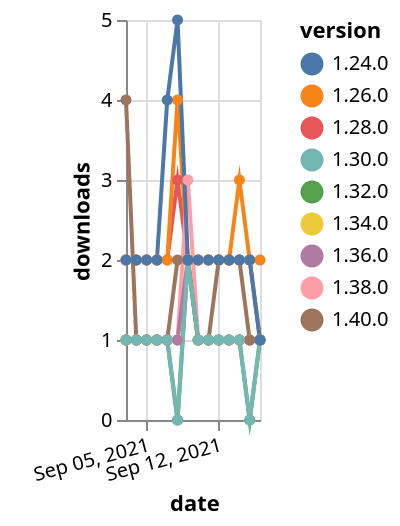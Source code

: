 {"$schema": "https://vega.github.io/schema/vega-lite/v5.json", "description": "A simple bar chart with embedded data.", "data": {"values": [{"date": "2021-09-03", "total": 168, "delta": 1, "version": "1.34.0"}, {"date": "2021-09-04", "total": 169, "delta": 1, "version": "1.34.0"}, {"date": "2021-09-05", "total": 170, "delta": 1, "version": "1.34.0"}, {"date": "2021-09-06", "total": 171, "delta": 1, "version": "1.34.0"}, {"date": "2021-09-07", "total": 172, "delta": 1, "version": "1.34.0"}, {"date": "2021-09-08", "total": 173, "delta": 1, "version": "1.34.0"}, {"date": "2021-09-09", "total": 175, "delta": 2, "version": "1.34.0"}, {"date": "2021-09-10", "total": 176, "delta": 1, "version": "1.34.0"}, {"date": "2021-09-11", "total": 177, "delta": 1, "version": "1.34.0"}, {"date": "2021-09-12", "total": 178, "delta": 1, "version": "1.34.0"}, {"date": "2021-09-13", "total": 179, "delta": 1, "version": "1.34.0"}, {"date": "2021-09-14", "total": 180, "delta": 1, "version": "1.34.0"}, {"date": "2021-09-15", "total": 181, "delta": 1, "version": "1.34.0"}, {"date": "2021-09-16", "total": 182, "delta": 1, "version": "1.34.0"}, {"date": "2021-09-03", "total": 180, "delta": 1, "version": "1.32.0"}, {"date": "2021-09-04", "total": 181, "delta": 1, "version": "1.32.0"}, {"date": "2021-09-05", "total": 182, "delta": 1, "version": "1.32.0"}, {"date": "2021-09-06", "total": 183, "delta": 1, "version": "1.32.0"}, {"date": "2021-09-07", "total": 184, "delta": 1, "version": "1.32.0"}, {"date": "2021-09-08", "total": 184, "delta": 0, "version": "1.32.0"}, {"date": "2021-09-09", "total": 186, "delta": 2, "version": "1.32.0"}, {"date": "2021-09-10", "total": 187, "delta": 1, "version": "1.32.0"}, {"date": "2021-09-11", "total": 188, "delta": 1, "version": "1.32.0"}, {"date": "2021-09-12", "total": 189, "delta": 1, "version": "1.32.0"}, {"date": "2021-09-13", "total": 190, "delta": 1, "version": "1.32.0"}, {"date": "2021-09-14", "total": 191, "delta": 1, "version": "1.32.0"}, {"date": "2021-09-15", "total": 191, "delta": 0, "version": "1.32.0"}, {"date": "2021-09-16", "total": 192, "delta": 1, "version": "1.32.0"}, {"date": "2021-09-03", "total": 2276, "delta": 2, "version": "1.28.0"}, {"date": "2021-09-04", "total": 2278, "delta": 2, "version": "1.28.0"}, {"date": "2021-09-05", "total": 2280, "delta": 2, "version": "1.28.0"}, {"date": "2021-09-06", "total": 2282, "delta": 2, "version": "1.28.0"}, {"date": "2021-09-07", "total": 2284, "delta": 2, "version": "1.28.0"}, {"date": "2021-09-08", "total": 2287, "delta": 3, "version": "1.28.0"}, {"date": "2021-09-09", "total": 2289, "delta": 2, "version": "1.28.0"}, {"date": "2021-09-10", "total": 2291, "delta": 2, "version": "1.28.0"}, {"date": "2021-09-11", "total": 2293, "delta": 2, "version": "1.28.0"}, {"date": "2021-09-12", "total": 2295, "delta": 2, "version": "1.28.0"}, {"date": "2021-09-13", "total": 2297, "delta": 2, "version": "1.28.0"}, {"date": "2021-09-14", "total": 2299, "delta": 2, "version": "1.28.0"}, {"date": "2021-09-15", "total": 2301, "delta": 2, "version": "1.28.0"}, {"date": "2021-09-16", "total": 2302, "delta": 1, "version": "1.28.0"}, {"date": "2021-09-03", "total": 3154, "delta": 2, "version": "1.26.0"}, {"date": "2021-09-04", "total": 3156, "delta": 2, "version": "1.26.0"}, {"date": "2021-09-05", "total": 3158, "delta": 2, "version": "1.26.0"}, {"date": "2021-09-06", "total": 3160, "delta": 2, "version": "1.26.0"}, {"date": "2021-09-07", "total": 3162, "delta": 2, "version": "1.26.0"}, {"date": "2021-09-08", "total": 3166, "delta": 4, "version": "1.26.0"}, {"date": "2021-09-09", "total": 3168, "delta": 2, "version": "1.26.0"}, {"date": "2021-09-10", "total": 3170, "delta": 2, "version": "1.26.0"}, {"date": "2021-09-11", "total": 3172, "delta": 2, "version": "1.26.0"}, {"date": "2021-09-12", "total": 3174, "delta": 2, "version": "1.26.0"}, {"date": "2021-09-13", "total": 3176, "delta": 2, "version": "1.26.0"}, {"date": "2021-09-14", "total": 3179, "delta": 3, "version": "1.26.0"}, {"date": "2021-09-15", "total": 3181, "delta": 2, "version": "1.26.0"}, {"date": "2021-09-16", "total": 3183, "delta": 2, "version": "1.26.0"}, {"date": "2021-09-03", "total": 174, "delta": 1, "version": "1.38.0"}, {"date": "2021-09-04", "total": 175, "delta": 1, "version": "1.38.0"}, {"date": "2021-09-05", "total": 176, "delta": 1, "version": "1.38.0"}, {"date": "2021-09-06", "total": 177, "delta": 1, "version": "1.38.0"}, {"date": "2021-09-07", "total": 178, "delta": 1, "version": "1.38.0"}, {"date": "2021-09-08", "total": 179, "delta": 1, "version": "1.38.0"}, {"date": "2021-09-09", "total": 182, "delta": 3, "version": "1.38.0"}, {"date": "2021-09-10", "total": 183, "delta": 1, "version": "1.38.0"}, {"date": "2021-09-11", "total": 184, "delta": 1, "version": "1.38.0"}, {"date": "2021-09-12", "total": 185, "delta": 1, "version": "1.38.0"}, {"date": "2021-09-13", "total": 186, "delta": 1, "version": "1.38.0"}, {"date": "2021-09-14", "total": 187, "delta": 1, "version": "1.38.0"}, {"date": "2021-09-15", "total": 188, "delta": 1, "version": "1.38.0"}, {"date": "2021-09-16", "total": 189, "delta": 1, "version": "1.38.0"}, {"date": "2021-09-03", "total": 143, "delta": 1, "version": "1.36.0"}, {"date": "2021-09-04", "total": 144, "delta": 1, "version": "1.36.0"}, {"date": "2021-09-05", "total": 145, "delta": 1, "version": "1.36.0"}, {"date": "2021-09-06", "total": 146, "delta": 1, "version": "1.36.0"}, {"date": "2021-09-07", "total": 147, "delta": 1, "version": "1.36.0"}, {"date": "2021-09-08", "total": 148, "delta": 1, "version": "1.36.0"}, {"date": "2021-09-09", "total": 150, "delta": 2, "version": "1.36.0"}, {"date": "2021-09-10", "total": 151, "delta": 1, "version": "1.36.0"}, {"date": "2021-09-11", "total": 152, "delta": 1, "version": "1.36.0"}, {"date": "2021-09-12", "total": 153, "delta": 1, "version": "1.36.0"}, {"date": "2021-09-13", "total": 154, "delta": 1, "version": "1.36.0"}, {"date": "2021-09-14", "total": 155, "delta": 1, "version": "1.36.0"}, {"date": "2021-09-15", "total": 156, "delta": 1, "version": "1.36.0"}, {"date": "2021-09-16", "total": 157, "delta": 1, "version": "1.36.0"}, {"date": "2021-09-03", "total": 130, "delta": 4, "version": "1.40.0"}, {"date": "2021-09-04", "total": 131, "delta": 1, "version": "1.40.0"}, {"date": "2021-09-05", "total": 132, "delta": 1, "version": "1.40.0"}, {"date": "2021-09-06", "total": 133, "delta": 1, "version": "1.40.0"}, {"date": "2021-09-07", "total": 134, "delta": 1, "version": "1.40.0"}, {"date": "2021-09-08", "total": 136, "delta": 2, "version": "1.40.0"}, {"date": "2021-09-09", "total": 138, "delta": 2, "version": "1.40.0"}, {"date": "2021-09-10", "total": 139, "delta": 1, "version": "1.40.0"}, {"date": "2021-09-11", "total": 140, "delta": 1, "version": "1.40.0"}, {"date": "2021-09-12", "total": 142, "delta": 2, "version": "1.40.0"}, {"date": "2021-09-13", "total": 144, "delta": 2, "version": "1.40.0"}, {"date": "2021-09-14", "total": 146, "delta": 2, "version": "1.40.0"}, {"date": "2021-09-15", "total": 147, "delta": 1, "version": "1.40.0"}, {"date": "2021-09-16", "total": 148, "delta": 1, "version": "1.40.0"}, {"date": "2021-09-03", "total": 340, "delta": 1, "version": "1.30.0"}, {"date": "2021-09-04", "total": 341, "delta": 1, "version": "1.30.0"}, {"date": "2021-09-05", "total": 342, "delta": 1, "version": "1.30.0"}, {"date": "2021-09-06", "total": 343, "delta": 1, "version": "1.30.0"}, {"date": "2021-09-07", "total": 344, "delta": 1, "version": "1.30.0"}, {"date": "2021-09-08", "total": 344, "delta": 0, "version": "1.30.0"}, {"date": "2021-09-09", "total": 346, "delta": 2, "version": "1.30.0"}, {"date": "2021-09-10", "total": 347, "delta": 1, "version": "1.30.0"}, {"date": "2021-09-11", "total": 348, "delta": 1, "version": "1.30.0"}, {"date": "2021-09-12", "total": 349, "delta": 1, "version": "1.30.0"}, {"date": "2021-09-13", "total": 350, "delta": 1, "version": "1.30.0"}, {"date": "2021-09-14", "total": 351, "delta": 1, "version": "1.30.0"}, {"date": "2021-09-15", "total": 351, "delta": 0, "version": "1.30.0"}, {"date": "2021-09-16", "total": 352, "delta": 1, "version": "1.30.0"}, {"date": "2021-09-03", "total": 3971, "delta": 2, "version": "1.24.0"}, {"date": "2021-09-04", "total": 3973, "delta": 2, "version": "1.24.0"}, {"date": "2021-09-05", "total": 3975, "delta": 2, "version": "1.24.0"}, {"date": "2021-09-06", "total": 3977, "delta": 2, "version": "1.24.0"}, {"date": "2021-09-07", "total": 3981, "delta": 4, "version": "1.24.0"}, {"date": "2021-09-08", "total": 3986, "delta": 5, "version": "1.24.0"}, {"date": "2021-09-09", "total": 3988, "delta": 2, "version": "1.24.0"}, {"date": "2021-09-10", "total": 3990, "delta": 2, "version": "1.24.0"}, {"date": "2021-09-11", "total": 3992, "delta": 2, "version": "1.24.0"}, {"date": "2021-09-12", "total": 3994, "delta": 2, "version": "1.24.0"}, {"date": "2021-09-13", "total": 3996, "delta": 2, "version": "1.24.0"}, {"date": "2021-09-14", "total": 3998, "delta": 2, "version": "1.24.0"}, {"date": "2021-09-15", "total": 4000, "delta": 2, "version": "1.24.0"}, {"date": "2021-09-16", "total": 4001, "delta": 1, "version": "1.24.0"}]}, "width": "container", "mark": {"type": "line", "point": {"filled": true}}, "encoding": {"x": {"field": "date", "type": "temporal", "timeUnit": "yearmonthdate", "title": "date", "axis": {"labelAngle": -15}}, "y": {"field": "delta", "type": "quantitative", "title": "downloads"}, "color": {"field": "version", "type": "nominal"}, "tooltip": {"field": "delta"}}}
